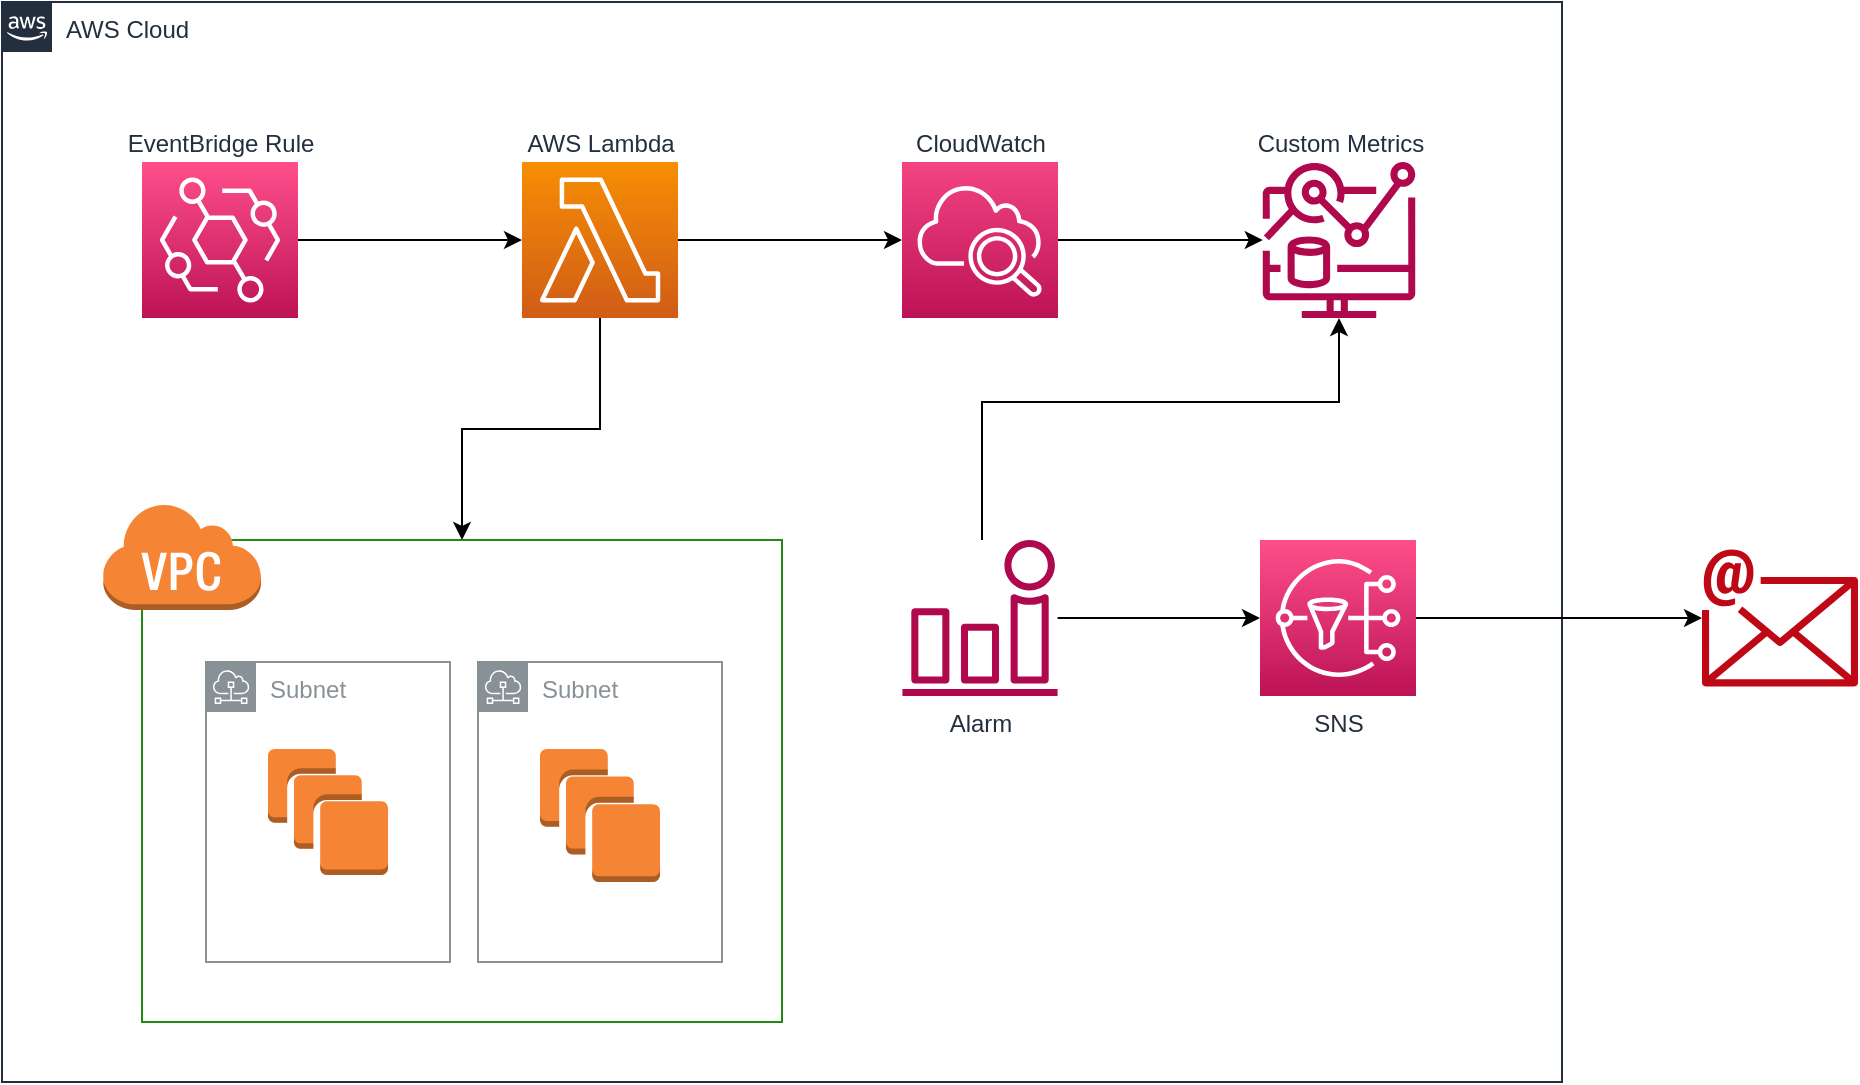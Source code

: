 <mxfile version="19.0.2" type="device"><diagram id="Ht1M8jgEwFfnCIfOTk4-" name="Page-1"><mxGraphModel dx="2062" dy="1238" grid="1" gridSize="10" guides="1" tooltips="1" connect="1" arrows="1" fold="1" page="1" pageScale="1" pageWidth="1169" pageHeight="827" math="0" shadow="0"><root><mxCell id="0"/><mxCell id="1" parent="0"/><mxCell id="UEzPUAAOIrF-is8g5C7q-74" value="AWS Cloud" style="points=[[0,0],[0.25,0],[0.5,0],[0.75,0],[1,0],[1,0.25],[1,0.5],[1,0.75],[1,1],[0.75,1],[0.5,1],[0.25,1],[0,1],[0,0.75],[0,0.5],[0,0.25]];outlineConnect=0;gradientColor=none;html=1;whiteSpace=wrap;fontSize=12;fontStyle=0;shape=mxgraph.aws4.group;grIcon=mxgraph.aws4.group_aws_cloud_alt;strokeColor=#232F3E;fillColor=none;verticalAlign=top;align=left;spacingLeft=30;fontColor=#232F3E;dashed=0;labelBackgroundColor=#ffffff;container=1;pointerEvents=0;collapsible=0;recursiveResize=0;" parent="1" vertex="1"><mxGeometry x="50" y="80" width="780" height="540" as="geometry"/></mxCell><mxCell id="5sy5hhWsVsPVEuxEEAMk-26" style="edgeStyle=orthogonalEdgeStyle;rounded=0;orthogonalLoop=1;jettySize=auto;html=1;" edge="1" parent="UEzPUAAOIrF-is8g5C7q-74" source="UEzPUAAOIrF-is8g5C7q-85" target="5sy5hhWsVsPVEuxEEAMk-2"><mxGeometry relative="1" as="geometry"/></mxCell><mxCell id="5sy5hhWsVsPVEuxEEAMk-30" style="edgeStyle=orthogonalEdgeStyle;rounded=0;orthogonalLoop=1;jettySize=auto;html=1;" edge="1" parent="UEzPUAAOIrF-is8g5C7q-74" source="UEzPUAAOIrF-is8g5C7q-85" target="5sy5hhWsVsPVEuxEEAMk-24"><mxGeometry relative="1" as="geometry"/></mxCell><mxCell id="UEzPUAAOIrF-is8g5C7q-85" value="AWS Lambda" style="outlineConnect=0;fontColor=#232F3E;gradientColor=#F78E04;gradientDirection=north;fillColor=#D05C17;strokeColor=#ffffff;dashed=0;verticalLabelPosition=top;verticalAlign=bottom;align=center;html=1;fontSize=12;fontStyle=0;aspect=fixed;shape=mxgraph.aws4.resourceIcon;resIcon=mxgraph.aws4.lambda;labelBackgroundColor=#ffffff;spacingTop=6;labelPosition=center;" parent="UEzPUAAOIrF-is8g5C7q-74" vertex="1"><mxGeometry x="260" y="80" width="78" height="78" as="geometry"/></mxCell><mxCell id="5sy5hhWsVsPVEuxEEAMk-25" style="edgeStyle=orthogonalEdgeStyle;rounded=0;orthogonalLoop=1;jettySize=auto;html=1;" edge="1" parent="UEzPUAAOIrF-is8g5C7q-74" source="5sy5hhWsVsPVEuxEEAMk-1" target="UEzPUAAOIrF-is8g5C7q-85"><mxGeometry relative="1" as="geometry"/></mxCell><mxCell id="5sy5hhWsVsPVEuxEEAMk-1" value="EventBridge Rule" style="sketch=0;points=[[0,0,0],[0.25,0,0],[0.5,0,0],[0.75,0,0],[1,0,0],[0,1,0],[0.25,1,0],[0.5,1,0],[0.75,1,0],[1,1,0],[0,0.25,0],[0,0.5,0],[0,0.75,0],[1,0.25,0],[1,0.5,0],[1,0.75,0]];outlineConnect=0;fontColor=#232F3E;gradientColor=#FF4F8B;gradientDirection=north;fillColor=#BC1356;strokeColor=#ffffff;dashed=0;verticalLabelPosition=top;verticalAlign=bottom;align=center;html=1;fontSize=12;fontStyle=0;aspect=fixed;shape=mxgraph.aws4.resourceIcon;resIcon=mxgraph.aws4.eventbridge;labelPosition=center;" vertex="1" parent="UEzPUAAOIrF-is8g5C7q-74"><mxGeometry x="70" y="80" width="78" height="78" as="geometry"/></mxCell><mxCell id="5sy5hhWsVsPVEuxEEAMk-27" style="edgeStyle=orthogonalEdgeStyle;rounded=0;orthogonalLoop=1;jettySize=auto;html=1;" edge="1" parent="UEzPUAAOIrF-is8g5C7q-74" source="5sy5hhWsVsPVEuxEEAMk-2" target="5sy5hhWsVsPVEuxEEAMk-5"><mxGeometry relative="1" as="geometry"/></mxCell><mxCell id="5sy5hhWsVsPVEuxEEAMk-2" value="CloudWatch" style="sketch=0;points=[[0,0,0],[0.25,0,0],[0.5,0,0],[0.75,0,0],[1,0,0],[0,1,0],[0.25,1,0],[0.5,1,0],[0.75,1,0],[1,1,0],[0,0.25,0],[0,0.5,0],[0,0.75,0],[1,0.25,0],[1,0.5,0],[1,0.75,0]];points=[[0,0,0],[0.25,0,0],[0.5,0,0],[0.75,0,0],[1,0,0],[0,1,0],[0.25,1,0],[0.5,1,0],[0.75,1,0],[1,1,0],[0,0.25,0],[0,0.5,0],[0,0.75,0],[1,0.25,0],[1,0.5,0],[1,0.75,0]];outlineConnect=0;fontColor=#232F3E;gradientColor=#F34482;gradientDirection=north;fillColor=#BC1356;strokeColor=#ffffff;dashed=0;verticalLabelPosition=top;verticalAlign=bottom;align=center;html=1;fontSize=12;fontStyle=0;aspect=fixed;shape=mxgraph.aws4.resourceIcon;resIcon=mxgraph.aws4.cloudwatch_2;labelPosition=center;" vertex="1" parent="UEzPUAAOIrF-is8g5C7q-74"><mxGeometry x="450" y="80" width="78" height="78" as="geometry"/></mxCell><mxCell id="5sy5hhWsVsPVEuxEEAMk-31" style="edgeStyle=orthogonalEdgeStyle;rounded=0;orthogonalLoop=1;jettySize=auto;html=1;startArrow=classic;startFill=1;endArrow=none;endFill=0;" edge="1" parent="UEzPUAAOIrF-is8g5C7q-74" source="5sy5hhWsVsPVEuxEEAMk-5" target="5sy5hhWsVsPVEuxEEAMk-28"><mxGeometry relative="1" as="geometry"><Array as="points"><mxPoint x="669" y="200"/><mxPoint x="490" y="200"/></Array></mxGeometry></mxCell><mxCell id="5sy5hhWsVsPVEuxEEAMk-5" value="Custom Metrics" style="sketch=0;outlineConnect=0;fontColor=#232F3E;gradientColor=none;fillColor=#B0084D;strokeColor=none;dashed=0;verticalLabelPosition=top;verticalAlign=bottom;align=center;html=1;fontSize=12;fontStyle=0;aspect=fixed;pointerEvents=1;shape=mxgraph.aws4.cloudwatch_metrics_insights;labelPosition=center;" vertex="1" parent="UEzPUAAOIrF-is8g5C7q-74"><mxGeometry x="630" y="80" width="77" height="78" as="geometry"/></mxCell><mxCell id="5sy5hhWsVsPVEuxEEAMk-34" style="edgeStyle=orthogonalEdgeStyle;rounded=0;orthogonalLoop=1;jettySize=auto;html=1;startArrow=none;startFill=0;endArrow=classic;endFill=1;" edge="1" parent="UEzPUAAOIrF-is8g5C7q-74" source="5sy5hhWsVsPVEuxEEAMk-28" target="5sy5hhWsVsPVEuxEEAMk-29"><mxGeometry relative="1" as="geometry"/></mxCell><mxCell id="5sy5hhWsVsPVEuxEEAMk-28" value="Alarm" style="sketch=0;outlineConnect=0;fontColor=#232F3E;gradientColor=none;fillColor=#B0084D;strokeColor=none;dashed=0;verticalLabelPosition=bottom;verticalAlign=top;align=center;html=1;fontSize=12;fontStyle=0;aspect=fixed;pointerEvents=1;shape=mxgraph.aws4.alarm;" vertex="1" parent="UEzPUAAOIrF-is8g5C7q-74"><mxGeometry x="450" y="269" width="78" height="78" as="geometry"/></mxCell><mxCell id="5sy5hhWsVsPVEuxEEAMk-24" value="VPC" style="points=[[0,0],[0.25,0],[0.5,0],[0.75,0],[1,0],[1,0.25],[1,0.5],[1,0.75],[1,1],[0.75,1],[0.5,1],[0.25,1],[0,1],[0,0.75],[0,0.5],[0,0.25]];outlineConnect=0;gradientColor=none;html=1;whiteSpace=wrap;fontSize=12;fontStyle=0;container=1;pointerEvents=0;collapsible=0;recursiveResize=0;shape=mxgraph.aws4.group;grIcon=mxgraph.aws4.group_vpc;strokeColor=#248814;fillColor=none;verticalAlign=top;align=left;spacingLeft=30;fontColor=#AAB7B8;dashed=0;" vertex="1" parent="UEzPUAAOIrF-is8g5C7q-74"><mxGeometry x="70" y="269" width="320" height="241" as="geometry"/></mxCell><mxCell id="5sy5hhWsVsPVEuxEEAMk-8" value="" style="outlineConnect=0;dashed=0;verticalLabelPosition=bottom;verticalAlign=top;align=center;html=1;shape=mxgraph.aws3.instances;fillColor=#F58534;gradientColor=none;" vertex="1" parent="5sy5hhWsVsPVEuxEEAMk-24"><mxGeometry x="63" y="104.5" width="60" height="63" as="geometry"/></mxCell><mxCell id="5sy5hhWsVsPVEuxEEAMk-9" value="Subnet" style="sketch=0;outlineConnect=0;gradientColor=none;html=1;whiteSpace=wrap;fontSize=12;fontStyle=0;shape=mxgraph.aws4.group;grIcon=mxgraph.aws4.group_subnet;strokeColor=#879196;fillColor=none;verticalAlign=top;align=left;spacingLeft=30;fontColor=#879196;dashed=0;" vertex="1" parent="5sy5hhWsVsPVEuxEEAMk-24"><mxGeometry x="32" y="61" width="122" height="150" as="geometry"/></mxCell><mxCell id="5sy5hhWsVsPVEuxEEAMk-12" value="" style="outlineConnect=0;dashed=0;verticalLabelPosition=bottom;verticalAlign=top;align=center;html=1;shape=mxgraph.aws3.instances;fillColor=#F58534;gradientColor=none;" vertex="1" parent="5sy5hhWsVsPVEuxEEAMk-24"><mxGeometry x="199" y="104.5" width="60" height="66.5" as="geometry"/></mxCell><mxCell id="5sy5hhWsVsPVEuxEEAMk-13" value="Subnet" style="sketch=0;outlineConnect=0;gradientColor=none;html=1;whiteSpace=wrap;fontSize=12;fontStyle=0;shape=mxgraph.aws4.group;grIcon=mxgraph.aws4.group_subnet;strokeColor=#879196;fillColor=none;verticalAlign=top;align=left;spacingLeft=30;fontColor=#879196;dashed=0;" vertex="1" parent="5sy5hhWsVsPVEuxEEAMk-24"><mxGeometry x="168" y="61" width="122" height="150" as="geometry"/></mxCell><mxCell id="5sy5hhWsVsPVEuxEEAMk-7" value="" style="outlineConnect=0;dashed=0;verticalLabelPosition=bottom;verticalAlign=top;align=center;html=1;shape=mxgraph.aws3.virtual_private_cloud;fillColor=#F58534;gradientColor=none;" vertex="1" parent="UEzPUAAOIrF-is8g5C7q-74"><mxGeometry x="50" y="250" width="79.5" height="54" as="geometry"/></mxCell><mxCell id="5sy5hhWsVsPVEuxEEAMk-29" value="SNS" style="sketch=0;points=[[0,0,0],[0.25,0,0],[0.5,0,0],[0.75,0,0],[1,0,0],[0,1,0],[0.25,1,0],[0.5,1,0],[0.75,1,0],[1,1,0],[0,0.25,0],[0,0.5,0],[0,0.75,0],[1,0.25,0],[1,0.5,0],[1,0.75,0]];outlineConnect=0;fontColor=#232F3E;gradientColor=#FF4F8B;gradientDirection=north;fillColor=#BC1356;strokeColor=#ffffff;dashed=0;verticalLabelPosition=bottom;verticalAlign=top;align=center;html=1;fontSize=12;fontStyle=0;aspect=fixed;shape=mxgraph.aws4.resourceIcon;resIcon=mxgraph.aws4.sns;" vertex="1" parent="UEzPUAAOIrF-is8g5C7q-74"><mxGeometry x="629" y="269" width="78" height="78" as="geometry"/></mxCell><mxCell id="5sy5hhWsVsPVEuxEEAMk-32" value="" style="sketch=0;outlineConnect=0;fontColor=#232F3E;gradientColor=none;fillColor=#BF0816;strokeColor=none;dashed=0;verticalLabelPosition=bottom;verticalAlign=top;align=center;html=1;fontSize=12;fontStyle=0;aspect=fixed;shape=mxgraph.aws4.email;" vertex="1" parent="1"><mxGeometry x="900" y="353.5" width="78" height="69" as="geometry"/></mxCell><mxCell id="5sy5hhWsVsPVEuxEEAMk-33" style="edgeStyle=orthogonalEdgeStyle;rounded=0;orthogonalLoop=1;jettySize=auto;html=1;startArrow=none;startFill=0;endArrow=classic;endFill=1;" edge="1" parent="1" source="5sy5hhWsVsPVEuxEEAMk-29" target="5sy5hhWsVsPVEuxEEAMk-32"><mxGeometry relative="1" as="geometry"/></mxCell></root></mxGraphModel></diagram></mxfile>